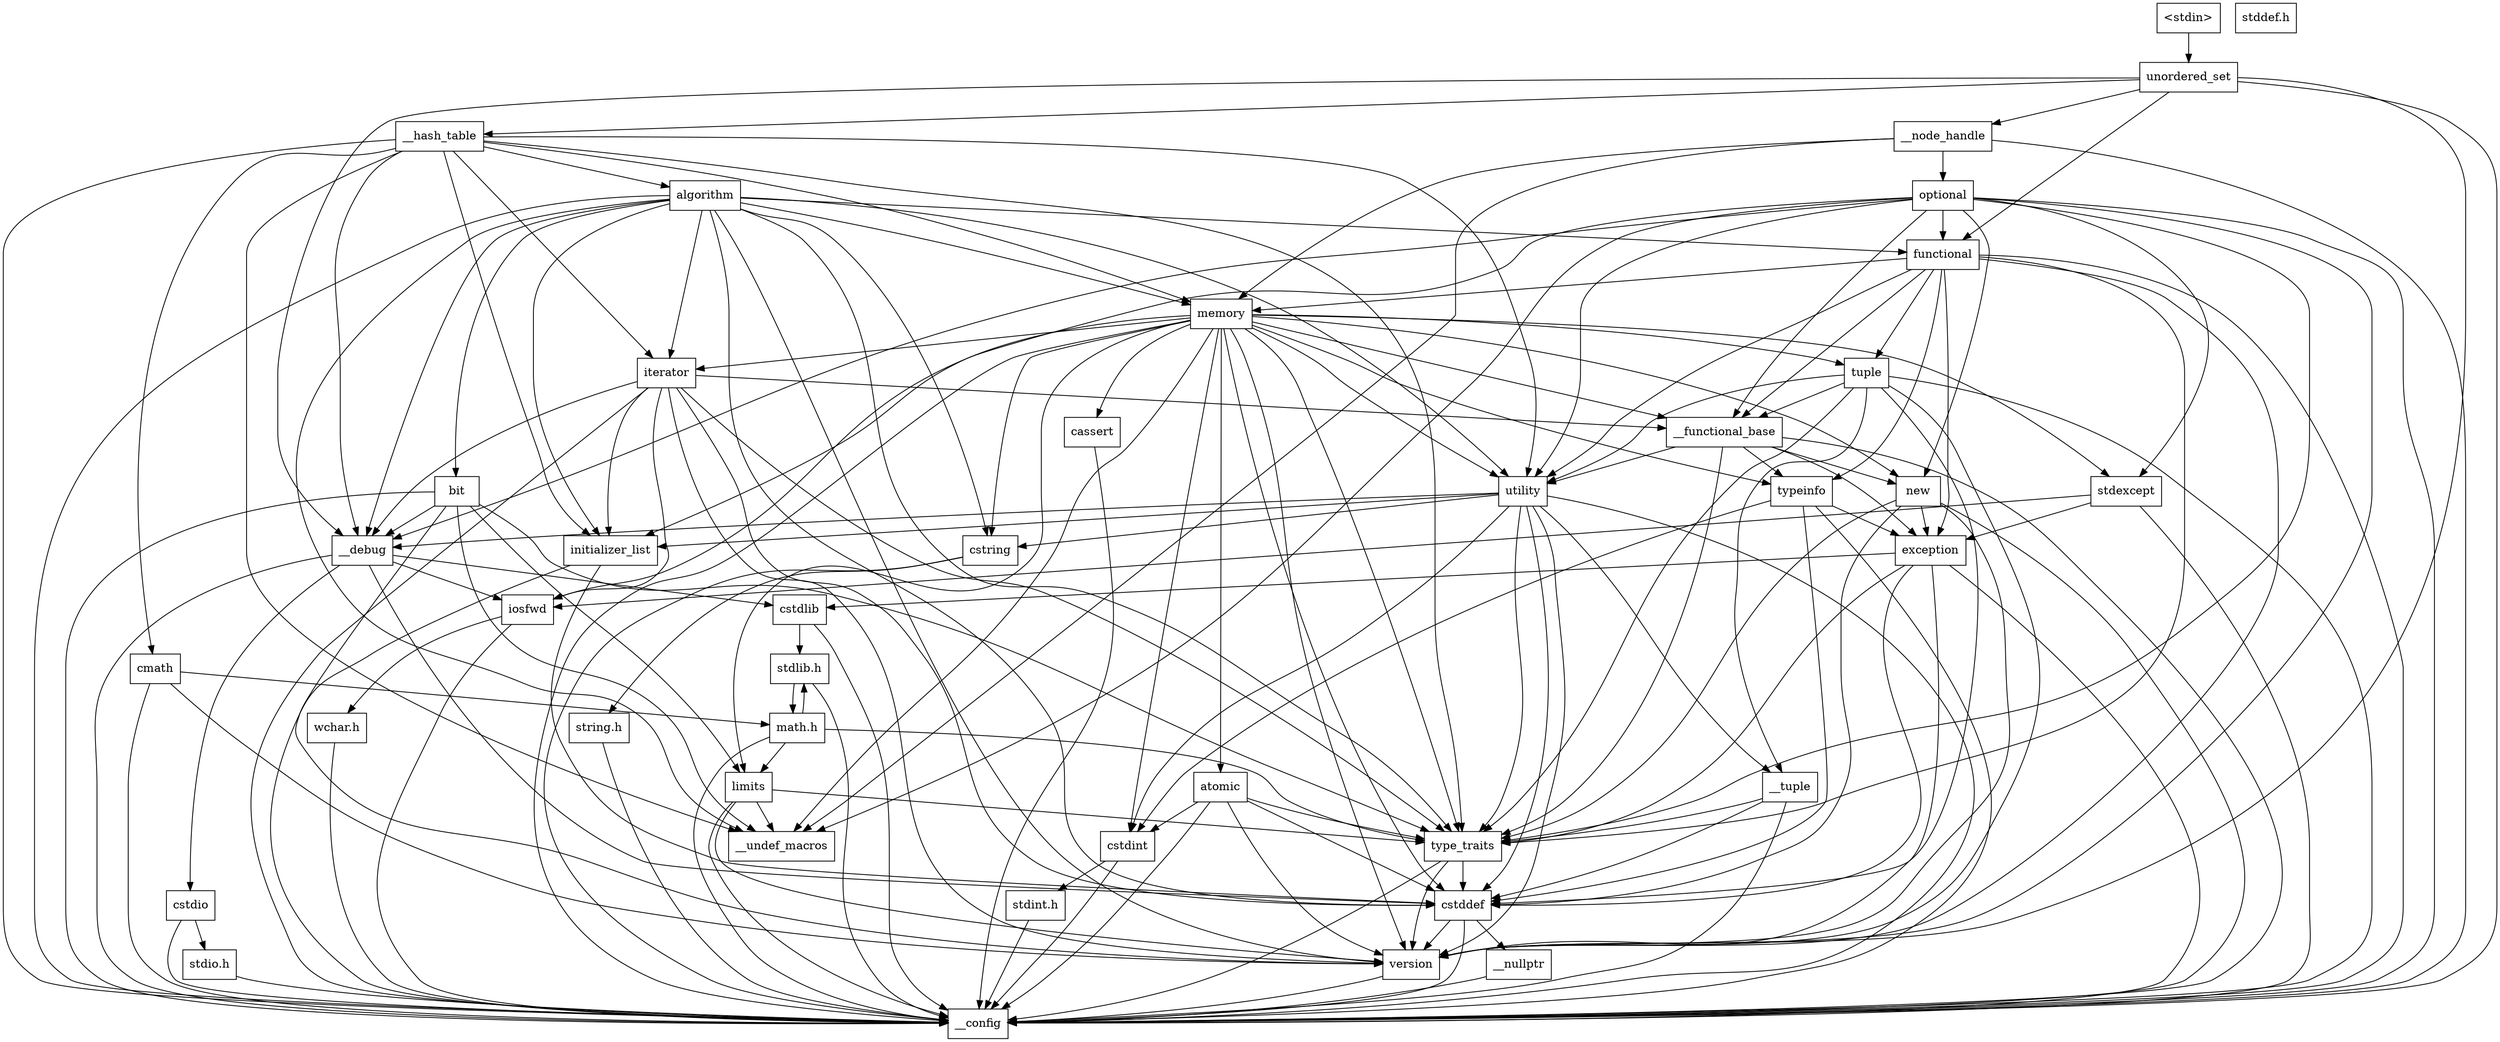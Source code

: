 digraph "dependencies" {
  header_0 [ shape="box", label="\<stdin\>" ];
  header_1 [ shape="box", label="unordered_set" ];
  header_104 [ shape="box", label="iterator" ];
  header_105 [ shape="box", label="__functional_base" ];
  header_106 [ shape="box", label="tuple" ];
  header_107 [ shape="box", label="stdexcept" ];
  header_108 [ shape="box", label="cassert" ];
  header_11 [ shape="box", label="__hash_table" ];
  header_110 [ shape="box", label="atomic" ];
  header_111 [ shape="box", label="algorithm" ];
  header_112 [ shape="box", label="functional" ];
  header_113 [ shape="box", label="bit" ];
  header_114 [ shape="box", label="cmath" ];
  header_115 [ shape="box", label="__node_handle" ];
  header_116 [ shape="box", label="optional" ];
  header_12 [ shape="box", label="initializer_list" ];
  header_13 [ shape="box", label="cstddef" ];
  header_14 [ shape="box", label="version" ];
  header_17 [ shape="box", label="__nullptr" ];
  header_18 [ shape="box", label="memory" ];
  header_19 [ shape="box", label="type_traits" ];
  header_2 [ shape="box", label="__config" ];
  header_20 [ shape="box", label="typeinfo" ];
  header_21 [ shape="box", label="exception" ];
  header_22 [ shape="box", label="cstdlib" ];
  header_23 [ shape="box", label="stdlib.h" ];
  header_26 [ shape="box", label="stddef.h" ];
  header_57 [ shape="box", label="math.h" ];
  header_69 [ shape="box", label="limits" ];
  header_70 [ shape="box", label="__undef_macros" ];
  header_71 [ shape="box", label="cstdint" ];
  header_72 [ shape="box", label="stdint.h" ];
  header_77 [ shape="box", label="new" ];
  header_78 [ shape="box", label="utility" ];
  header_79 [ shape="box", label="__tuple" ];
  header_80 [ shape="box", label="cstring" ];
  header_81 [ shape="box", label="string.h" ];
  header_84 [ shape="box", label="__debug" ];
  header_85 [ shape="box", label="iosfwd" ];
  header_86 [ shape="box", label="wchar.h" ];
  header_94 [ shape="box", label="cstdio" ];
  header_95 [ shape="box", label="stdio.h" ];
  header_69 -> header_14;
  header_69 -> header_70;
  header_69 -> header_2;
  header_69 -> header_19;
  header_114 -> header_14;
  header_114 -> header_2;
  header_114 -> header_57;
  header_115 -> header_116;
  header_115 -> header_18;
  header_115 -> header_70;
  header_115 -> header_2;
  header_72 -> header_2;
  header_71 -> header_72;
  header_71 -> header_2;
  header_77 -> header_14;
  header_77 -> header_21;
  header_77 -> header_2;
  header_77 -> header_19;
  header_77 -> header_13;
  header_116 -> header_14;
  header_116 -> header_12;
  header_116 -> header_19;
  header_116 -> header_70;
  header_116 -> header_2;
  header_116 -> header_77;
  header_116 -> header_105;
  header_116 -> header_107;
  header_116 -> header_112;
  header_116 -> header_78;
  header_116 -> header_84;
  header_78 -> header_14;
  header_78 -> header_79;
  header_78 -> header_12;
  header_78 -> header_13;
  header_78 -> header_19;
  header_78 -> header_71;
  header_78 -> header_2;
  header_78 -> header_80;
  header_78 -> header_84;
  header_79 -> header_2;
  header_79 -> header_19;
  header_79 -> header_13;
  header_112 -> header_14;
  header_112 -> header_18;
  header_112 -> header_21;
  header_112 -> header_19;
  header_112 -> header_20;
  header_112 -> header_2;
  header_112 -> header_105;
  header_112 -> header_78;
  header_112 -> header_106;
  header_113 -> header_14;
  header_113 -> header_19;
  header_113 -> header_70;
  header_113 -> header_2;
  header_113 -> header_69;
  header_113 -> header_84;
  header_110 -> header_14;
  header_110 -> header_71;
  header_110 -> header_2;
  header_110 -> header_19;
  header_110 -> header_13;
  header_111 -> header_14;
  header_111 -> header_12;
  header_111 -> header_13;
  header_111 -> header_18;
  header_111 -> header_19;
  header_111 -> header_70;
  header_111 -> header_2;
  header_111 -> header_104;
  header_111 -> header_78;
  header_111 -> header_80;
  header_111 -> header_112;
  header_111 -> header_113;
  header_111 -> header_84;
  header_105 -> header_21;
  header_105 -> header_19;
  header_105 -> header_20;
  header_105 -> header_2;
  header_105 -> header_77;
  header_105 -> header_78;
  header_104 -> header_14;
  header_104 -> header_12;
  header_104 -> header_13;
  header_104 -> header_19;
  header_104 -> header_2;
  header_104 -> header_105;
  header_104 -> header_85;
  header_104 -> header_84;
  header_107 -> header_21;
  header_107 -> header_2;
  header_107 -> header_85;
  header_106 -> header_14;
  header_106 -> header_13;
  header_106 -> header_19;
  header_106 -> header_2;
  header_106 -> header_105;
  header_106 -> header_78;
  header_106 -> header_79;
  header_0 -> header_1;
  header_1 -> header_14;
  header_1 -> header_11;
  header_1 -> header_2;
  header_1 -> header_115;
  header_1 -> header_112;
  header_1 -> header_84;
  header_57 -> header_69;
  header_57 -> header_2;
  header_57 -> header_19;
  header_57 -> header_23;
  header_21 -> header_14;
  header_21 -> header_22;
  header_21 -> header_2;
  header_21 -> header_19;
  header_21 -> header_13;
  header_20 -> header_21;
  header_20 -> header_71;
  header_20 -> header_2;
  header_20 -> header_13;
  header_23 -> header_2;
  header_23 -> header_57;
  header_22 -> header_2;
  header_22 -> header_23;
  header_108 -> header_2;
  header_81 -> header_2;
  header_80 -> header_81;
  header_80 -> header_2;
  header_86 -> header_2;
  header_85 -> header_2;
  header_85 -> header_86;
  header_84 -> header_94;
  header_84 -> header_13;
  header_84 -> header_2;
  header_84 -> header_85;
  header_84 -> header_22;
  header_14 -> header_2;
  header_17 -> header_2;
  header_11 -> header_12;
  header_11 -> header_18;
  header_11 -> header_19;
  header_11 -> header_70;
  header_11 -> header_2;
  header_11 -> header_104;
  header_11 -> header_114;
  header_11 -> header_84;
  header_11 -> header_78;
  header_11 -> header_111;
  header_12 -> header_2;
  header_12 -> header_13;
  header_13 -> header_14;
  header_13 -> header_17;
  header_13 -> header_2;
  header_18 -> header_14;
  header_18 -> header_80;
  header_18 -> header_13;
  header_18 -> header_19;
  header_18 -> header_20;
  header_18 -> header_105;
  header_18 -> header_70;
  header_18 -> header_71;
  header_18 -> header_2;
  header_18 -> header_77;
  header_18 -> header_69;
  header_18 -> header_104;
  header_18 -> header_78;
  header_18 -> header_106;
  header_18 -> header_110;
  header_18 -> header_107;
  header_18 -> header_85;
  header_18 -> header_108;
  header_19 -> header_14;
  header_19 -> header_2;
  header_19 -> header_13;
  header_94 -> header_95;
  header_94 -> header_2;
  header_95 -> header_2;
}